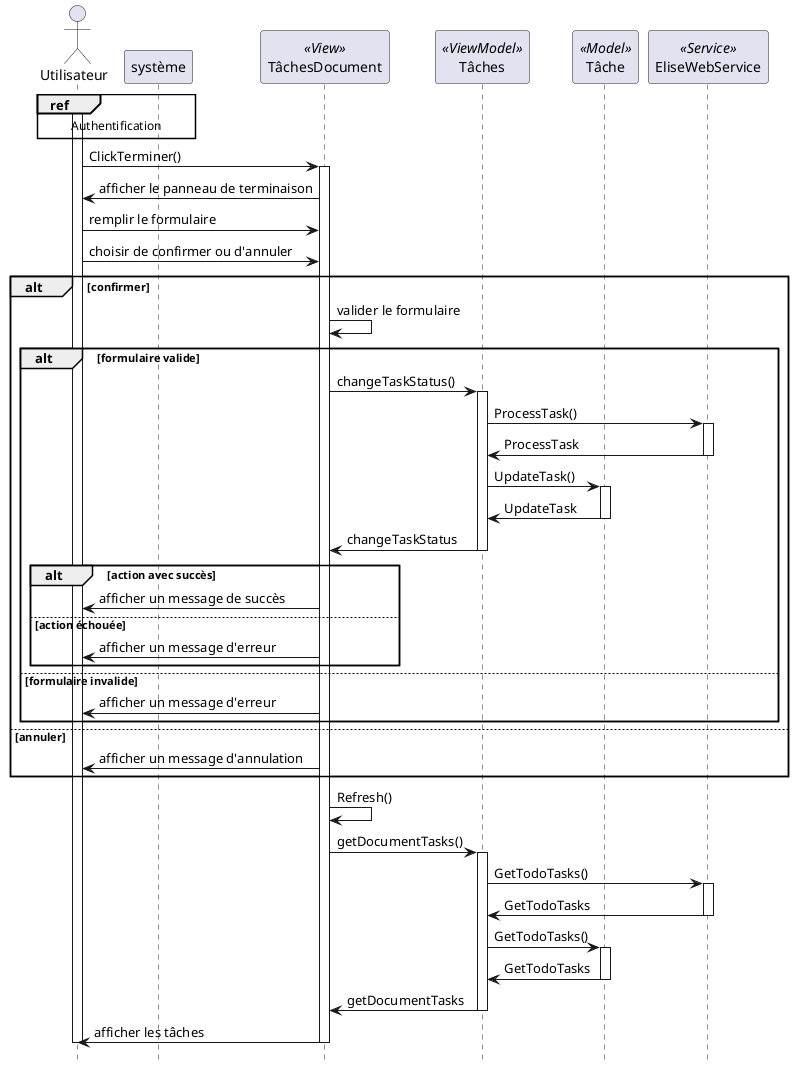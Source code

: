 @startuml sequence_terminer_task

hide footbox


actor "Utilisateur" as user
participant "système" as system
participant "TâchesDocument" as tasksDocument << View >>
participant "Tâches" as taskVm << ViewModel >>
participant "Tâche" as taskM << Model >>
participant "EliseWebService" as ws << Service >>


ref over user, system : Authentification
activate user
user -> tasksDocument : ClickTerminer()
activate tasksDocument
tasksDocument -> user : afficher le panneau de terminaison
user -> tasksDocument : remplir le formulaire
user -> tasksDocument: choisir de confirmer ou d'annuler
alt confirmer
tasksDocument -> tasksDocument : valider le formulaire
alt formulaire valide
tasksDocument -> taskVm : changeTaskStatus()
activate taskVm
taskVm -> ws : ProcessTask()
activate ws
ws -> taskVm : ProcessTask
deactivate ws
taskVm -> taskM : UpdateTask()
activate taskM
taskM -> taskVm : UpdateTask
deactivate taskM
taskVm -> tasksDocument : changeTaskStatus
deactivate taskVm
alt action avec succès
  tasksDocument -> user : afficher un message de succès
else action échouée
  tasksDocument -> user : afficher un message d'erreur
end
else formulaire invalide
  tasksDocument -> user : afficher un message d'erreur
end

else annuler
  tasksDocument -> user : afficher un message d'annulation
end

tasksDocument -> tasksDocument : Refresh()
tasksDocument -> taskVm : getDocumentTasks()
activate taskVm
taskVm -> ws : GetTodoTasks()
activate ws
ws -> taskVm : GetTodoTasks
deactivate ws
taskVm -> taskM : GetTodoTasks()
activate taskM
taskM -> taskVm : GetTodoTasks
deactivate taskM
taskVm -> tasksDocument : getDocumentTasks
deactivate taskVm
tasksDocument -> user : afficher les tâches
deactivate tasksDocument
deactivate user